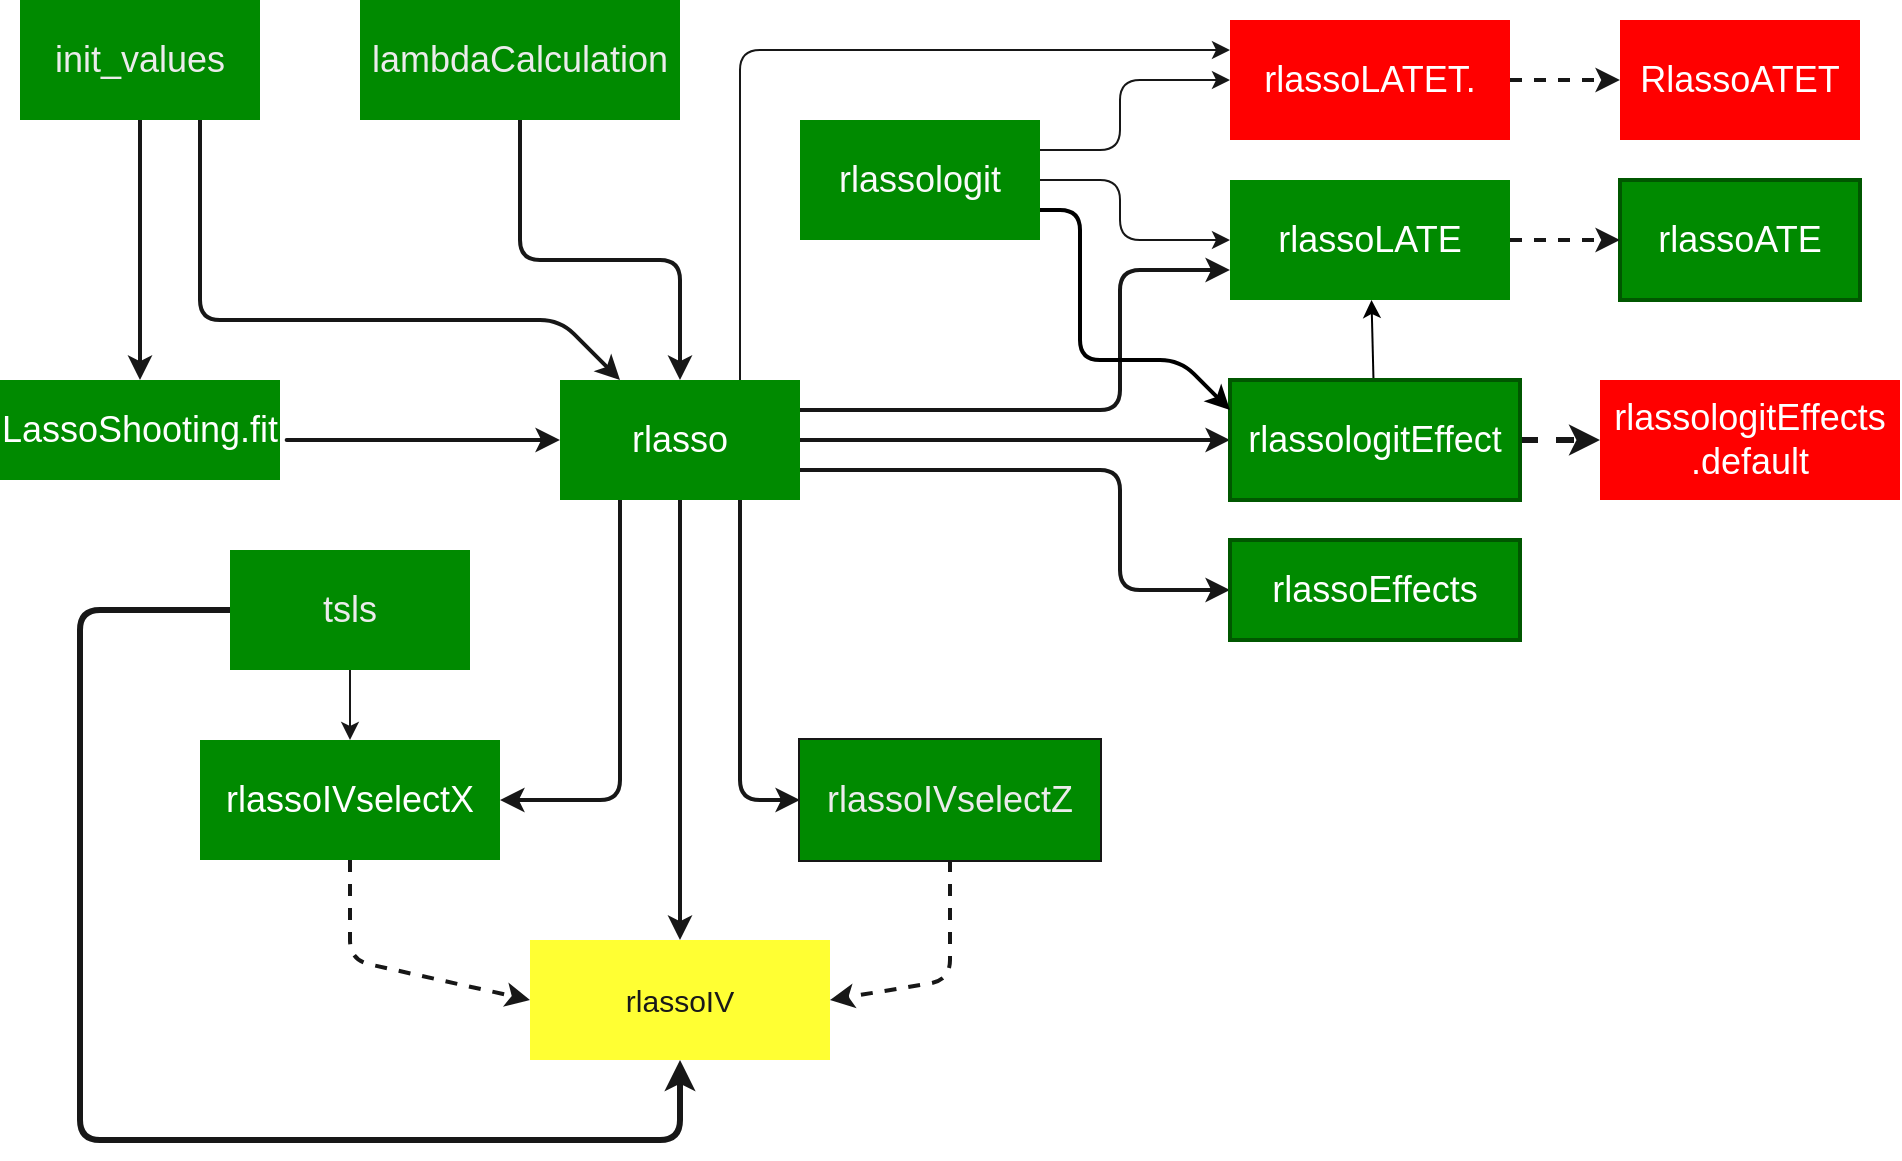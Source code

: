 <mxfile>
    <diagram id="yIo2a51h7xxz-haOQGHv" name="Page-1">
        <mxGraphModel dx="-514" dy="1755" grid="1" gridSize="10" guides="1" tooltips="1" connect="1" arrows="1" fold="1" page="1" pageScale="1" pageWidth="827" pageHeight="1169" background="#ffffff" math="0" shadow="0">
            <root>
                <mxCell id="0"/>
                <mxCell id="1" parent="0"/>
                <mxCell id="2" style="edgeStyle=none;html=1;exitX=0.5;exitY=1;exitDx=0;exitDy=0;entryX=0;entryY=0.5;entryDx=0;entryDy=0;dashed=1;strokeColor=#171717;strokeWidth=2;fontColor=#191919;fontSize=18;" parent="1" source="3" target="32" edge="1">
                    <mxGeometry relative="1" as="geometry">
                        <Array as="points">
                            <mxPoint x="1215" y="-520"/>
                        </Array>
                        <mxPoint x="1750" y="-460" as="targetPoint"/>
                    </mxGeometry>
                </mxCell>
                <mxCell id="3" value="rlassoIVselectX" style="whiteSpace=wrap;html=1;fontSize=18;strokeColor=none;strokeWidth=4;fillColor=#008A00;gradientColor=none;gradientDirection=north;fontColor=#FFFFFF;" parent="1" vertex="1">
                    <mxGeometry x="1140" y="-630" width="150" height="60" as="geometry"/>
                </mxCell>
                <mxCell id="4" style="edgeStyle=none;html=1;exitX=0.5;exitY=1;exitDx=0;exitDy=0;entryX=0.5;entryY=0;entryDx=0;entryDy=0;strokeColor=#171717;fontColor=#191919;fontSize=18;" parent="1" source="47" target="3" edge="1">
                    <mxGeometry relative="1" as="geometry">
                        <Array as="points"/>
                    </mxGeometry>
                </mxCell>
                <mxCell id="5" style="edgeStyle=none;html=1;exitX=0;exitY=0.5;exitDx=0;exitDy=0;entryX=0.5;entryY=1;entryDx=0;entryDy=0;strokeColor=#171717;strokeWidth=3;fontColor=#191919;" parent="1" source="47" target="32" edge="1">
                    <mxGeometry relative="1" as="geometry">
                        <Array as="points">
                            <mxPoint x="1080" y="-695"/>
                            <mxPoint x="1080" y="-430"/>
                            <mxPoint x="1380" y="-430"/>
                        </Array>
                        <mxPoint x="1150" y="-685.0" as="sourcePoint"/>
                    </mxGeometry>
                </mxCell>
                <mxCell id="7" style="edgeStyle=none;html=1;entryX=0;entryY=0.5;entryDx=0;entryDy=0;strokeWidth=2;strokeColor=#171717;fontColor=#191919;fontSize=18;" parent="1" target="16" edge="1">
                    <mxGeometry relative="1" as="geometry">
                        <Array as="points">
                            <mxPoint x="1180" y="-780"/>
                        </Array>
                        <mxPoint x="1190" y="-780" as="sourcePoint"/>
                    </mxGeometry>
                </mxCell>
                <mxCell id="8" value="&lt;span class=&quot;pl-en&quot; style=&quot;font-size: 18px;&quot;&gt;LassoShooting.fit&lt;/span&gt;" style="whiteSpace=wrap;html=1;fontSize=18;strokeColor=none;fillColor=#008A00;strokeWidth=5;fontColor=#FFFFFF;" parent="1" vertex="1">
                    <mxGeometry x="1040" y="-810" width="140" height="50" as="geometry"/>
                </mxCell>
                <mxCell id="9" style="edgeStyle=none;html=1;exitX=0.25;exitY=1;exitDx=0;exitDy=0;entryX=1;entryY=0.5;entryDx=0;entryDy=0;strokeColor=#171717;fontColor=#191919;strokeWidth=2;fontSize=18;" parent="1" source="16" target="3" edge="1">
                    <mxGeometry relative="1" as="geometry">
                        <Array as="points">
                            <mxPoint x="1350" y="-600"/>
                        </Array>
                    </mxGeometry>
                </mxCell>
                <mxCell id="10" style="edgeStyle=none;html=1;exitX=0.75;exitY=1;exitDx=0;exitDy=0;entryX=0;entryY=0.5;entryDx=0;entryDy=0;strokeColor=#171717;fontColor=#191919;strokeWidth=2;fontSize=18;" parent="1" source="16" target="34" edge="1">
                    <mxGeometry relative="1" as="geometry">
                        <Array as="points">
                            <mxPoint x="1410" y="-600"/>
                        </Array>
                    </mxGeometry>
                </mxCell>
                <mxCell id="12" style="edgeStyle=none;rounded=1;html=1;exitX=1;exitY=0.5;exitDx=0;exitDy=0;entryX=0;entryY=0.5;entryDx=0;entryDy=0;strokeColor=#171717;strokeWidth=2;fontColor=#191919;fontSize=18;" parent="1" source="16" target="23" edge="1">
                    <mxGeometry relative="1" as="geometry">
                        <mxPoint x="1530" y="-730" as="sourcePoint"/>
                    </mxGeometry>
                </mxCell>
                <mxCell id="13" style="edgeStyle=none;rounded=1;html=1;exitX=1;exitY=0.25;exitDx=0;exitDy=0;entryX=0;entryY=0.75;entryDx=0;entryDy=0;strokeColor=#171717;strokeWidth=2;fontColor=#191919;fontSize=18;" parent="1" source="16" target="26" edge="1">
                    <mxGeometry relative="1" as="geometry">
                        <Array as="points">
                            <mxPoint x="1600" y="-795"/>
                            <mxPoint x="1600" y="-865"/>
                        </Array>
                    </mxGeometry>
                </mxCell>
                <mxCell id="15" style="edgeStyle=none;rounded=1;html=1;exitX=1;exitY=0.75;exitDx=0;exitDy=0;entryX=0;entryY=0.5;entryDx=0;entryDy=0;strokeColor=#171717;strokeWidth=2;fontColor=#191919;fontSize=18;" parent="1" source="16" target="19" edge="1">
                    <mxGeometry relative="1" as="geometry">
                        <mxPoint x="1530" y="-700" as="sourcePoint"/>
                        <Array as="points">
                            <mxPoint x="1600" y="-765"/>
                            <mxPoint x="1600" y="-705"/>
                        </Array>
                    </mxGeometry>
                </mxCell>
                <mxCell id="43" style="edgeStyle=none;html=1;exitX=0.5;exitY=1;exitDx=0;exitDy=0;entryX=0.5;entryY=0;entryDx=0;entryDy=0;fontColor=#191919;strokeColor=#171717;strokeWidth=2;fontSize=18;" parent="1" source="16" target="32" edge="1">
                    <mxGeometry relative="1" as="geometry"/>
                </mxCell>
                <mxCell id="61" style="edgeStyle=none;html=1;exitX=0.75;exitY=0;exitDx=0;exitDy=0;entryX=0;entryY=0.25;entryDx=0;entryDy=0;fontColor=#FFFFFF;strokeColor=#171717;fontSize=18;" parent="1" source="16" target="28" edge="1">
                    <mxGeometry relative="1" as="geometry">
                        <Array as="points">
                            <mxPoint x="1410" y="-975"/>
                        </Array>
                    </mxGeometry>
                </mxCell>
                <mxCell id="16" value="rlasso" style="whiteSpace=wrap;html=1;fontSize=18;strokeColor=none;strokeWidth=5;fillColor=#008A00;fontColor=#FFFFFF;" parent="1" vertex="1">
                    <mxGeometry x="1320" y="-810" width="120" height="60" as="geometry"/>
                </mxCell>
                <mxCell id="17" style="edgeStyle=none;html=1;exitX=0.5;exitY=1;exitDx=0;exitDy=0;entryX=0.5;entryY=0;entryDx=0;entryDy=0;strokeWidth=2;strokeColor=#171717;fontColor=#191919;fontSize=18;" parent="1" source="49" target="16" edge="1">
                    <mxGeometry relative="1" as="geometry">
                        <mxPoint x="1380" y="-860" as="sourcePoint"/>
                        <Array as="points">
                            <mxPoint x="1300" y="-870"/>
                            <mxPoint x="1380" y="-870"/>
                        </Array>
                    </mxGeometry>
                </mxCell>
                <mxCell id="19" value="rlassoEffects" style="whiteSpace=wrap;html=1;fontSize=18;strokeColor=#005700;strokeWidth=2;fillColor=#008a00;fontColor=#ffffff;" parent="1" vertex="1">
                    <mxGeometry x="1655" y="-730" width="145" height="50" as="geometry"/>
                </mxCell>
                <mxCell id="56" style="edgeStyle=none;html=1;exitX=1;exitY=0.5;exitDx=0;exitDy=0;fontColor=#FFFFFF;strokeColor=#171717;fontSize=18;strokeWidth=3;dashed=1;" parent="1" source="23" target="40" edge="1">
                    <mxGeometry relative="1" as="geometry"/>
                </mxCell>
                <mxCell id="63" value="" style="edgeStyle=none;html=1;" edge="1" parent="1" source="23" target="26">
                    <mxGeometry relative="1" as="geometry"/>
                </mxCell>
                <mxCell id="23" value="rlassologitEffect" style="whiteSpace=wrap;html=1;fontSize=18;fontColor=#ffffff;strokeColor=#005700;strokeWidth=2;fillColor=#008a00;gradientDirection=north;" parent="1" vertex="1">
                    <mxGeometry x="1655" y="-810" width="145" height="60" as="geometry"/>
                </mxCell>
                <mxCell id="24" value="rlassoATE" style="whiteSpace=wrap;html=1;fontSize=18;fontColor=#ffffff;strokeColor=#005700;strokeWidth=2;fillColor=#008a00;gradientDirection=north;" parent="1" vertex="1">
                    <mxGeometry x="1850" y="-910" width="120" height="60" as="geometry"/>
                </mxCell>
                <mxCell id="25" style="edgeStyle=none;rounded=0;html=1;exitX=1;exitY=0.5;exitDx=0;exitDy=0;entryX=0;entryY=0.5;entryDx=0;entryDy=0;dashed=1;strokeColor=#171717;strokeWidth=2;fontColor=#FFFFFF;fontSize=18;" parent="1" source="26" target="24" edge="1">
                    <mxGeometry relative="1" as="geometry"/>
                </mxCell>
                <mxCell id="26" value="rlassoLATE" style="whiteSpace=wrap;html=1;fontSize=18;fontColor=#ffffff;strokeColor=none;strokeWidth=2;fillColor=#008a00;gradientDirection=north;" parent="1" vertex="1">
                    <mxGeometry x="1655" y="-910" width="140" height="60" as="geometry"/>
                </mxCell>
                <mxCell id="27" style="edgeStyle=none;rounded=0;html=1;exitX=1;exitY=0.5;exitDx=0;exitDy=0;entryX=0;entryY=0.5;entryDx=0;entryDy=0;dashed=1;strokeColor=#171717;strokeWidth=2;fontColor=#FFFFFF;fontSize=18;" parent="1" source="28" target="42" edge="1">
                    <mxGeometry relative="1" as="geometry"/>
                </mxCell>
                <mxCell id="28" value="rlassoLATET." style="whiteSpace=wrap;html=1;fontSize=18;fontColor=#FFFFFF;strokeColor=none;strokeWidth=2;fillColor=#FF0000;gradientColor=none;gradientDirection=north;" parent="1" vertex="1">
                    <mxGeometry x="1655" y="-990" width="140" height="60" as="geometry"/>
                </mxCell>
                <mxCell id="29" style="edgeStyle=none;html=1;exitX=0.5;exitY=1;exitDx=0;exitDy=0;entryX=0.5;entryY=0;entryDx=0;entryDy=0;strokeColor=#171717;fontColor=#191919;strokeWidth=2;fontSize=18;" parent="1" source="50" target="8" edge="1">
                    <mxGeometry relative="1" as="geometry">
                        <mxPoint x="1110" y="-860" as="sourcePoint"/>
                    </mxGeometry>
                </mxCell>
                <mxCell id="30" style="edgeStyle=none;html=1;exitX=0.75;exitY=1;exitDx=0;exitDy=0;entryX=0.25;entryY=0;entryDx=0;entryDy=0;fillColor=#008a00;strokeColor=#171717;strokeWidth=2;fontColor=#191919;fontSize=18;" parent="1" source="50" target="16" edge="1">
                    <mxGeometry relative="1" as="geometry">
                        <Array as="points">
                            <mxPoint x="1140" y="-840"/>
                            <mxPoint x="1320" y="-840"/>
                        </Array>
                        <mxPoint x="1140" y="-860" as="sourcePoint"/>
                    </mxGeometry>
                </mxCell>
                <mxCell id="32" value="rlassoIV" style="whiteSpace=wrap;html=1;fontSize=15;strokeColor=none;strokeWidth=2;fillColor=#FFFF33;gradientDirection=north;fontColor=#191919;" parent="1" vertex="1">
                    <mxGeometry x="1305" y="-530" width="150" height="60" as="geometry"/>
                </mxCell>
                <mxCell id="33" style="edgeStyle=none;html=1;exitX=0.5;exitY=1;exitDx=0;exitDy=0;entryX=1;entryY=0.5;entryDx=0;entryDy=0;dashed=1;strokeColor=#171717;strokeWidth=2;fontColor=#191919;fontSize=18;" parent="1" source="34" target="32" edge="1">
                    <mxGeometry relative="1" as="geometry">
                        <Array as="points">
                            <mxPoint x="1515" y="-510"/>
                        </Array>
                    </mxGeometry>
                </mxCell>
                <mxCell id="34" value="rlassoIVselectZ" style="whiteSpace=wrap;html=1;fontSize=18;strokeWidth=2;gradientDirection=north;fillColor=#008a00;fontColor=#191919;strokeColor=#171717;" parent="1" vertex="1">
                    <mxGeometry x="1440" y="-630" width="150" height="60" as="geometry"/>
                </mxCell>
                <mxCell id="40" value="&lt;span class=&quot;pl-en&quot; style=&quot;font-size: 18px&quot;&gt;rlassologitEffects&lt;br&gt;.default&lt;/span&gt;" style="whiteSpace=wrap;html=1;strokeColor=none;strokeWidth=2;fillColor=#FF0000;fontColor=#FFFFFF;gradientColor=none;fontSize=18;" parent="1" vertex="1">
                    <mxGeometry x="1840" y="-810" width="150" height="60" as="geometry"/>
                </mxCell>
                <mxCell id="42" value="RlassoATET" style="whiteSpace=wrap;html=1;strokeColor=none;strokeWidth=2;fillColor=#FF0000;fontColor=#FFFFFF;gradientColor=none;fontSize=18;" parent="1" vertex="1">
                    <mxGeometry x="1850" y="-990" width="120" height="60" as="geometry"/>
                </mxCell>
                <mxCell id="44" value="rlassoIVselectZ" style="whiteSpace=wrap;html=1;fontSize=18;strokeWidth=2;gradientDirection=north;fillColor=#008A00;fontColor=#EBEBEB;strokeColor=none;" parent="1" vertex="1">
                    <mxGeometry x="1440" y="-630" width="150" height="60" as="geometry"/>
                </mxCell>
                <mxCell id="47" value="tsls" style="whiteSpace=wrap;html=1;fontSize=18;fontColor=#EBEBEB;strokeColor=none;strokeWidth=5;fillColor=#008A00;gradientColor=none;gradientDirection=north;" parent="1" vertex="1">
                    <mxGeometry x="1155" y="-725" width="120" height="60" as="geometry"/>
                </mxCell>
                <mxCell id="49" value="lambdaCalculation" style="whiteSpace=wrap;html=1;fontSize=18;strokeColor=none;strokeWidth=4;fillColor=#008A00;fontColor=#EBEBEB;" parent="1" vertex="1">
                    <mxGeometry x="1220" y="-1000" width="160" height="60" as="geometry"/>
                </mxCell>
                <mxCell id="50" value="init_values" style="whiteSpace=wrap;html=1;fontSize=18;dashed=1;dashPattern=1 1;strokeColor=none;strokeWidth=5;fillColor=#008A00;fontColor=#EBEBEB;" parent="1" vertex="1">
                    <mxGeometry x="1050" y="-1000" width="120" height="60" as="geometry"/>
                </mxCell>
                <mxCell id="59" style="edgeStyle=none;html=1;exitX=1;exitY=0.25;exitDx=0;exitDy=0;entryX=0;entryY=0.5;entryDx=0;entryDy=0;fontColor=#FFFFFF;strokeColor=#171717;fontSize=18;" parent="1" source="52" target="28" edge="1">
                    <mxGeometry relative="1" as="geometry">
                        <Array as="points">
                            <mxPoint x="1600" y="-925"/>
                            <mxPoint x="1600" y="-960"/>
                        </Array>
                    </mxGeometry>
                </mxCell>
                <mxCell id="60" style="edgeStyle=none;html=1;entryX=0;entryY=0.5;entryDx=0;entryDy=0;fontColor=#FFFFFF;strokeColor=#171717;fontSize=18;exitX=1;exitY=0.5;exitDx=0;exitDy=0;" parent="1" source="52" target="26" edge="1">
                    <mxGeometry relative="1" as="geometry">
                        <mxPoint x="1570" y="-900" as="sourcePoint"/>
                        <Array as="points">
                            <mxPoint x="1600" y="-910"/>
                            <mxPoint x="1600" y="-880"/>
                        </Array>
                    </mxGeometry>
                </mxCell>
                <mxCell id="62" style="edgeStyle=none;html=1;exitX=1;exitY=0.75;exitDx=0;exitDy=0;entryX=0;entryY=0.25;entryDx=0;entryDy=0;strokeColor=#000000;strokeWidth=2;" parent="1" source="52" target="23" edge="1">
                    <mxGeometry relative="1" as="geometry">
                        <Array as="points">
                            <mxPoint x="1580" y="-895"/>
                            <mxPoint x="1580" y="-820"/>
                            <mxPoint x="1630" y="-820"/>
                        </Array>
                    </mxGeometry>
                </mxCell>
                <mxCell id="52" value="rlassologit" style="whiteSpace=wrap;html=1;fontSize=18;fontColor=#FAFAFA;strokeColor=none;strokeWidth=2;fillColor=#008a00;gradientColor=none;gradientDirection=north;labelBackgroundColor=none;" parent="1" vertex="1">
                    <mxGeometry x="1440" y="-940" width="120" height="60" as="geometry"/>
                </mxCell>
            </root>
        </mxGraphModel>
    </diagram>
</mxfile>